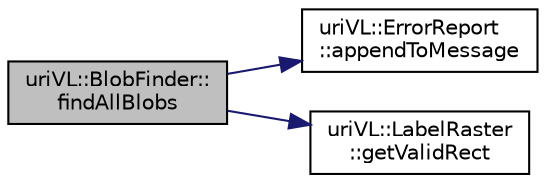 digraph "uriVL::BlobFinder::findAllBlobs"
{
  edge [fontname="Helvetica",fontsize="10",labelfontname="Helvetica",labelfontsize="10"];
  node [fontname="Helvetica",fontsize="10",shape=record];
  rankdir="LR";
  Node1 [label="uriVL::BlobFinder::\lfindAllBlobs",height=0.2,width=0.4,color="black", fillcolor="grey75", style="filled", fontcolor="black"];
  Node1 -> Node2 [color="midnightblue",fontsize="10",style="solid",fontname="Helvetica"];
  Node2 [label="uriVL::ErrorReport\l::appendToMessage",height=0.2,width=0.4,color="black", fillcolor="white", style="filled",URL="$classuriVL_1_1ErrorReport.html#a65100d12091947d1df26c38f48058569",tooltip="Appends a string to the error message. "];
  Node1 -> Node3 [color="midnightblue",fontsize="10",style="solid",fontname="Helvetica"];
  Node3 [label="uriVL::LabelRaster\l::getValidRect",height=0.2,width=0.4,color="black", fillcolor="white", style="filled",URL="$classuriVL_1_1LabelRaster.html#af9c034eafd1e2c27e80a4143aa2f22d3",tooltip="Returns the label raster&#39;s valid data rectangle. "];
}

